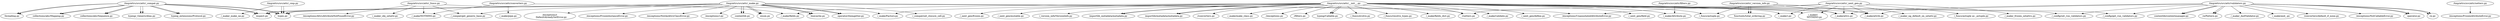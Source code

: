 digraph G {
    "/tmp/attrs/src/attr/__init__.py" -> "typing/Callable.py";
    "/tmp/attrs/src/attr/__init__.py" -> "importlib_metadata/metadata.py";
    "/tmp/attrs/src/attr/__init__.py" -> "importlib/metadata/metadata.py";
    "/tmp/attrs/src/attr/__init__.py" -> "typing/Callable.py";
    "/tmp/attrs/src/attr/__init__.py" -> "//converters.py";
    "/tmp/attrs/src/attr/__init__.py" -> "//exceptions.py";
    "/tmp/attrs/src/attr/__init__.py" -> "//filters.py";
    "/tmp/attrs/src/attr/__init__.py" -> "//setters.py";
    "/tmp/attrs/src/attr/__init__.py" -> "/_config/get_run_validators.py";
    "/tmp/attrs/src/attr/__init__.py" -> "/_config/set_run_validators.py";
    "/tmp/attrs/src/attr/__init__.py" -> "/_funcs/astuple.py";
    "/tmp/attrs/src/attr/__init__.py" -> "/_funcs/evolve.py";
    "/tmp/attrs/src/attr/__init__.py" -> "/_funcs/resolve_types.py";
    "/tmp/attrs/src/attr/__init__.py" -> "/_make/(
    NOTHING.py";
    "/tmp/attrs/src/attr/__init__.py" -> "/_make/Attribute.py";
    "/tmp/attrs/src/attr/__init__.py" -> "/_make/Factory.py";
    "/tmp/attrs/src/attr/__init__.py" -> "/_make/attrib.py";
    "/tmp/attrs/src/attr/__init__.py" -> "/_make/attrs.py";
    "/tmp/attrs/src/attr/__init__.py" -> "/_make/fields.py";
    "/tmp/attrs/src/attr/__init__.py" -> "/_make/fields_dict.py";
    "/tmp/attrs/src/attr/__init__.py" -> "/_make/make_class.py";
    "/tmp/attrs/src/attr/__init__.py" -> "/_make/validate.py";
    "/tmp/attrs/src/attr/__init__.py" -> "/_make/).py";
    "/tmp/attrs/src/attr/__init__.py" -> "/_next_gen/define.py";
    "/tmp/attrs/src/attr/__init__.py" -> "/_next_gen/field.py";
    "/tmp/attrs/src/attr/__init__.py" -> "/_next_gen/frozen.py";
    "/tmp/attrs/src/attr/__init__.py" -> "/_next_gen/mutable.py";
    "/tmp/attrs/src/attr/__init__.py" -> "/_version_info/VersionInfo.py";
    "/tmp/attrs/src/attr/__init__.py" -> "importlib_metadata/metadata.py";
    "/tmp/attrs/src/attr/__init__.py" -> "importlib/metadata/metadata.py";
    "/tmp/attrs/src/attr/_cmp.py" -> "types.py";
    "/tmp/attrs/src/attr/_cmp.py" -> "types.py";
    "/tmp/attrs/src/attr/_cmp.py" -> "/_make/_make_ne.py";
    "/tmp/attrs/src/attr/_compat.py" -> "inspect.py";
    "/tmp/attrs/src/attr/_compat.py" -> "threading.py";
    "/tmp/attrs/src/attr/_compat.py" -> "types.py";
    "/tmp/attrs/src/attr/_compat.py" -> "collections/abc/Mapping.py";
    "/tmp/attrs/src/attr/_compat.py" -> "collections/abc/Sequence.py";
    "/tmp/attrs/src/attr/_compat.py" -> "typing/_GenericAlias.py";
    "/tmp/attrs/src/attr/_compat.py" -> "typing_extensions/Protocol.py";
    "/tmp/attrs/src/attr/_compat.py" -> "inspect.py";
    "/tmp/attrs/src/attr/_compat.py" -> "threading.py";
    "/tmp/attrs/src/attr/_compat.py" -> "types.py";
    "/tmp/attrs/src/attr/_compat.py" -> "collections/abc/Mapping.py";
    "/tmp/attrs/src/attr/_compat.py" -> "collections/abc/Sequence.py";
    "/tmp/attrs/src/attr/_compat.py" -> "typing/_GenericAlias.py";
    "/tmp/attrs/src/attr/_compat.py" -> "typing_extensions/Protocol.py";
    "/tmp/attrs/src/attr/_funcs.py" -> "/_compat/get_generic_base.py";
    "/tmp/attrs/src/attr/_funcs.py" -> "/_make/NOTHING.py";
    "/tmp/attrs/src/attr/_funcs.py" -> "/_make/_obj_setattr.py";
    "/tmp/attrs/src/attr/_funcs.py" -> "/_make/fields.py";
    "/tmp/attrs/src/attr/_funcs.py" -> "/exceptions/AttrsAttributeNotFoundError.py";
    "/tmp/attrs/src/attr/_make.py" -> "contextlib.py";
    "/tmp/attrs/src/attr/_make.py" -> "enum.py";
    "/tmp/attrs/src/attr/_make.py" -> "inspect.py";
    "/tmp/attrs/src/attr/_make.py" -> "linecache.py";
    "/tmp/attrs/src/attr/_make.py" -> "types.py";
    "/tmp/attrs/src/attr/_make.py" -> "operator/itemgetter.py";
    "/tmp/attrs/src/attr/_make.py" -> "contextlib.py";
    "/tmp/attrs/src/attr/_make.py" -> "enum.py";
    "/tmp/attrs/src/attr/_make.py" -> "inspect.py";
    "/tmp/attrs/src/attr/_make.py" -> "linecache.py";
    "/tmp/attrs/src/attr/_make.py" -> "types.py";
    "/tmp/attrs/src/attr/_make.py" -> "operator/itemgetter.py";
    "/tmp/attrs/src/attr/_make.py" -> "//setters.py";
    "/tmp/attrs/src/attr/_make.py" -> "/_compat/get_generic_base.py";
    "/tmp/attrs/src/attr/_make.py" -> "/_compat/set_closure_cell.py";
    "/tmp/attrs/src/attr/_make.py" -> "/exceptions/(
    DefaultAlreadySetError.py";
    "/tmp/attrs/src/attr/_make.py" -> "/exceptions/FrozenInstanceError.py";
    "/tmp/attrs/src/attr/_make.py" -> "/exceptions/NotAnAttrsClassError.py";
    "/tmp/attrs/src/attr/_make.py" -> "/exceptions/UnannotatedAttributeError.py";
    "/tmp/attrs/src/attr/_make.py" -> "/exceptions/).py";
    "/tmp/attrs/src/attr/_next_gen.py" -> "//setters.py";
    "/tmp/attrs/src/attr/_next_gen.py" -> "/_funcs/astuple as _astuple.py";
    "/tmp/attrs/src/attr/_next_gen.py" -> "/_make/(
    NOTHING.py";
    "/tmp/attrs/src/attr/_next_gen.py" -> "/_make/_frozen_setattrs.py";
    "/tmp/attrs/src/attr/_next_gen.py" -> "/_make/_ng_default_on_setattr.py";
    "/tmp/attrs/src/attr/_next_gen.py" -> "/_make/attrib.py";
    "/tmp/attrs/src/attr/_next_gen.py" -> "/_make/attrs.py";
    "/tmp/attrs/src/attr/_next_gen.py" -> "/_make/).py";
    "/tmp/attrs/src/attr/_next_gen.py" -> "/exceptions/UnannotatedAttributeError.py";
    "/tmp/attrs/src/attr/_version_info.py" -> "functools/total_ordering.py";
    "/tmp/attrs/src/attr/_version_info.py" -> "functools/total_ordering.py";
    "/tmp/attrs/src/attr/_version_info.py" -> "/_funcs/astuple.py";
    "/tmp/attrs/src/attr/_version_info.py" -> "/_make/attrib.py";
    "/tmp/attrs/src/attr/_version_info.py" -> "/_make/attrs.py";
    "/tmp/attrs/src/attr/converters.py" -> "/_make/NOTHING.py";
    "/tmp/attrs/src/attr/converters.py" -> "/_make/Factory.py";
    "/tmp/attrs/src/attr/converters.py" -> "/_make/pipe.py";
    "/tmp/attrs/src/attr/filters.py" -> "/_make/Attribute.py";
    "/tmp/attrs/src/attr/setters.py" -> "/exceptions/FrozenAttributeError.py";
    "/tmp/attrs/src/attr/validators.py" -> "operator.py";
    "/tmp/attrs/src/attr/validators.py" -> "re.py";
    "/tmp/attrs/src/attr/validators.py" -> "contextlib/contextmanager.py";
    "/tmp/attrs/src/attr/validators.py" -> "re/Pattern.py";
    "/tmp/attrs/src/attr/validators.py" -> "operator.py";
    "/tmp/attrs/src/attr/validators.py" -> "re.py";
    "/tmp/attrs/src/attr/validators.py" -> "contextlib/contextmanager.py";
    "/tmp/attrs/src/attr/validators.py" -> "re/Pattern.py";
    "/tmp/attrs/src/attr/validators.py" -> "/_config/get_run_validators.py";
    "/tmp/attrs/src/attr/validators.py" -> "/_config/set_run_validators.py";
    "/tmp/attrs/src/attr/validators.py" -> "/_make/_AndValidator.py";
    "/tmp/attrs/src/attr/validators.py" -> "/_make/and_.py";
    "/tmp/attrs/src/attr/validators.py" -> "/_make/attrib.py";
    "/tmp/attrs/src/attr/validators.py" -> "/_make/attrs.py";
    "/tmp/attrs/src/attr/validators.py" -> "/converters/default_if_none.py";
    "/tmp/attrs/src/attr/validators.py" -> "/exceptions/NotCallableError.py";
}
